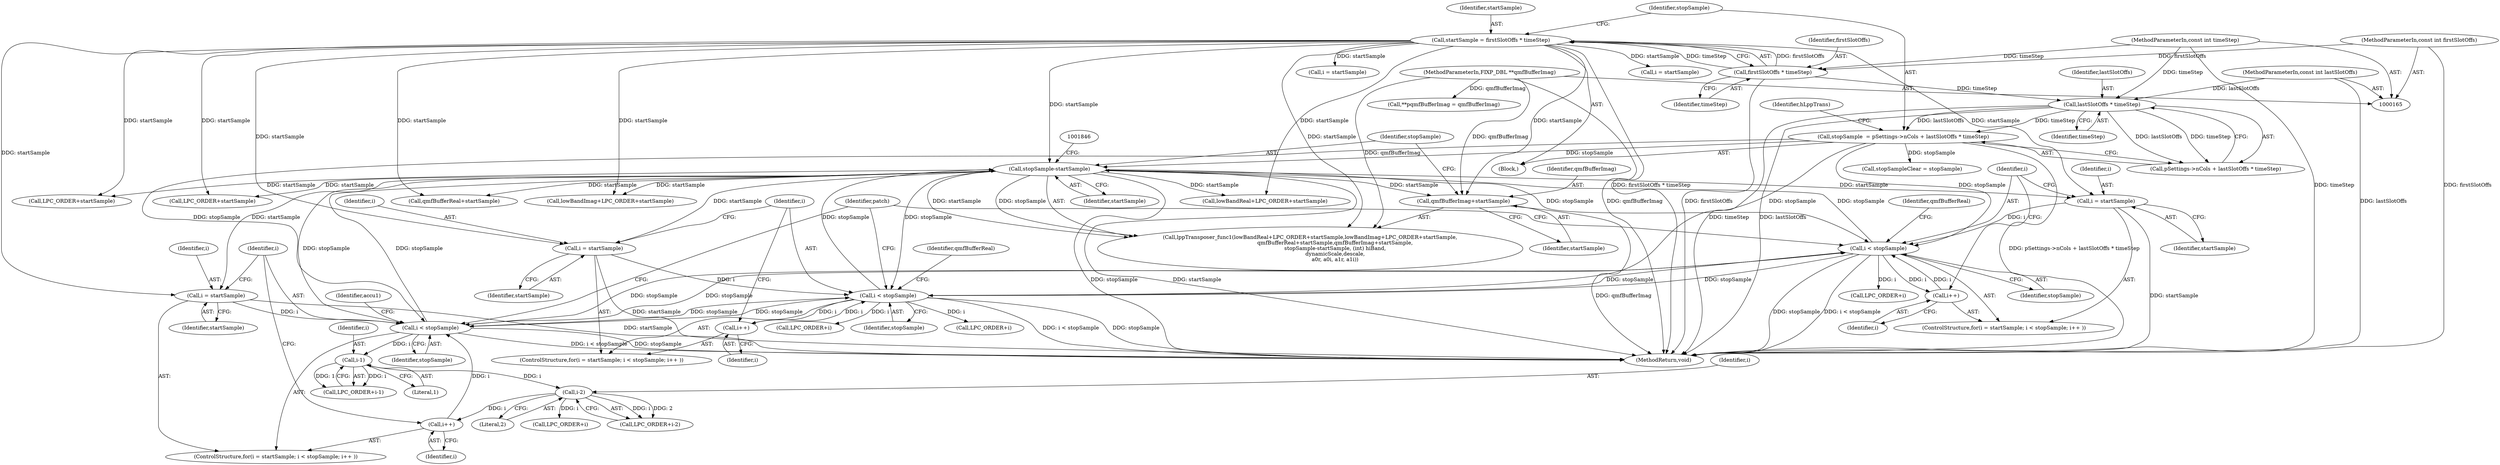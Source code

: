 digraph "0_Android_8e3be529372892e20ccf196809bc73276c822189@pointer" {
"1001839" [label="(Call,qmfBufferImag+startSample)"];
"1000170" [label="(MethodParameterIn,FIXP_DBL **qmfBufferImag)"];
"1001842" [label="(Call,stopSample-startSample)"];
"1001790" [label="(Call,i < stopSample)"];
"1001793" [label="(Call,i++)"];
"1001787" [label="(Call,i = startSample)"];
"1000245" [label="(Call,startSample = firstSlotOffs * timeStep)"];
"1000247" [label="(Call,firstSlotOffs * timeStep)"];
"1000173" [label="(MethodParameterIn,const int firstSlotOffs)"];
"1000172" [label="(MethodParameterIn,const int timeStep)"];
"1001742" [label="(Call,i < stopSample)"];
"1001745" [label="(Call,i++)"];
"1001739" [label="(Call,i = startSample)"];
"1001874" [label="(Call,i < stopSample)"];
"1001877" [label="(Call,i++)"];
"1001900" [label="(Call,i-2)"];
"1001891" [label="(Call,i-1)"];
"1001871" [label="(Call,i = startSample)"];
"1000250" [label="(Call,stopSample  = pSettings->nCols + lastSlotOffs * timeStep)"];
"1000256" [label="(Call,lastSlotOffs * timeStep)"];
"1000174" [label="(MethodParameterIn,const int lastSlotOffs)"];
"1001826" [label="(Call,lowBandReal+LPC_ORDER+startSample)"];
"1000442" [label="(Call,**pqmfBufferImag = qmfBufferImag)"];
"1001745" [label="(Call,i++)"];
"1001757" [label="(Call,LPC_ORDER+i)"];
"1000258" [label="(Identifier,timeStep)"];
"1001914" [label="(Call,LPC_ORDER+i)"];
"1001741" [label="(Identifier,startSample)"];
"1000260" [label="(Identifier,hLppTrans)"];
"1001839" [label="(Call,qmfBufferImag+startSample)"];
"1000170" [label="(MethodParameterIn,FIXP_DBL **qmfBufferImag)"];
"1001805" [label="(Call,LPC_ORDER+i)"];
"1000312" [label="(Call,i = startSample)"];
"1000248" [label="(Identifier,firstSlotOffs)"];
"1001742" [label="(Call,i < stopSample)"];
"1001873" [label="(Identifier,startSample)"];
"1001841" [label="(Identifier,startSample)"];
"1001836" [label="(Call,qmfBufferReal+startSample)"];
"1001831" [label="(Call,lowBandImag+LPC_ORDER+startSample)"];
"1001878" [label="(Identifier,i)"];
"1001893" [label="(Literal,1)"];
"1000252" [label="(Call,pSettings->nCols + lastSlotOffs * timeStep)"];
"1001751" [label="(Identifier,qmfBufferReal)"];
"1000174" [label="(MethodParameterIn,const int lastSlotOffs)"];
"1001743" [label="(Identifier,i)"];
"1001746" [label="(Identifier,i)"];
"1001901" [label="(Identifier,i)"];
"1000178" [label="(Block,)"];
"1001843" [label="(Identifier,stopSample)"];
"1001870" [label="(ControlStructure,for(i = startSample; i < stopSample; i++ ))"];
"1001892" [label="(Identifier,i)"];
"1001794" [label="(Identifier,i)"];
"1000246" [label="(Identifier,startSample)"];
"1001872" [label="(Identifier,i)"];
"1001842" [label="(Call,stopSample-startSample)"];
"1000251" [label="(Identifier,stopSample)"];
"1001738" [label="(ControlStructure,for(i = startSample; i < stopSample; i++ ))"];
"1000257" [label="(Identifier,lastSlotOffs)"];
"1000249" [label="(Identifier,timeStep)"];
"1001786" [label="(ControlStructure,for(i = startSample; i < stopSample; i++ ))"];
"1001740" [label="(Identifier,i)"];
"1001790" [label="(Call,i < stopSample)"];
"1001833" [label="(Call,LPC_ORDER+startSample)"];
"1001788" [label="(Identifier,i)"];
"1001791" [label="(Identifier,i)"];
"1001889" [label="(Call,LPC_ORDER+i-1)"];
"1001770" [label="(Call,LPC_ORDER+i)"];
"1001739" [label="(Call,i = startSample)"];
"1000172" [label="(MethodParameterIn,const int timeStep)"];
"1001840" [label="(Identifier,qmfBufferImag)"];
"1002027" [label="(MethodReturn,void)"];
"1001828" [label="(Call,LPC_ORDER+startSample)"];
"1001787" [label="(Call,i = startSample)"];
"1001877" [label="(Call,i++)"];
"1000256" [label="(Call,lastSlotOffs * timeStep)"];
"1000247" [label="(Call,firstSlotOffs * timeStep)"];
"1001891" [label="(Call,i-1)"];
"1001844" [label="(Identifier,startSample)"];
"1001898" [label="(Call,LPC_ORDER+i-2)"];
"1000173" [label="(MethodParameterIn,const int firstSlotOffs)"];
"1001875" [label="(Identifier,i)"];
"1000250" [label="(Call,stopSample  = pSettings->nCols + lastSlotOffs * timeStep)"];
"1001876" [label="(Identifier,stopSample)"];
"1001882" [label="(Identifier,accu1)"];
"1001744" [label="(Identifier,stopSample)"];
"1001799" [label="(Identifier,qmfBufferReal)"];
"1001900" [label="(Call,i-2)"];
"1001871" [label="(Call,i = startSample)"];
"1001793" [label="(Call,i++)"];
"1001825" [label="(Call,lppTransposer_func1(lowBandReal+LPC_ORDER+startSample,lowBandImag+LPC_ORDER+startSample,\n                              qmfBufferReal+startSample,qmfBufferImag+startSample,\n                              stopSample-startSample, (int) hiBand,\n                              dynamicScale,descale,\n                              a0r, a0i, a1r, a1i))"];
"1000265" [label="(Call,stopSampleClear = stopSample)"];
"1000245" [label="(Call,startSample = firstSlotOffs * timeStep)"];
"1001922" [label="(Identifier,patch)"];
"1001792" [label="(Identifier,stopSample)"];
"1001874" [label="(Call,i < stopSample)"];
"1000339" [label="(Call,i = startSample)"];
"1001902" [label="(Literal,2)"];
"1001789" [label="(Identifier,startSample)"];
"1001839" -> "1001825"  [label="AST: "];
"1001839" -> "1001841"  [label="CFG: "];
"1001840" -> "1001839"  [label="AST: "];
"1001841" -> "1001839"  [label="AST: "];
"1001843" -> "1001839"  [label="CFG: "];
"1001839" -> "1002027"  [label="DDG: qmfBufferImag"];
"1000170" -> "1001839"  [label="DDG: qmfBufferImag"];
"1001842" -> "1001839"  [label="DDG: startSample"];
"1000245" -> "1001839"  [label="DDG: startSample"];
"1000170" -> "1000165"  [label="AST: "];
"1000170" -> "1002027"  [label="DDG: qmfBufferImag"];
"1000170" -> "1000442"  [label="DDG: qmfBufferImag"];
"1000170" -> "1001825"  [label="DDG: qmfBufferImag"];
"1001842" -> "1001825"  [label="AST: "];
"1001842" -> "1001844"  [label="CFG: "];
"1001843" -> "1001842"  [label="AST: "];
"1001844" -> "1001842"  [label="AST: "];
"1001846" -> "1001842"  [label="CFG: "];
"1001842" -> "1002027"  [label="DDG: stopSample"];
"1001842" -> "1002027"  [label="DDG: startSample"];
"1001842" -> "1001739"  [label="DDG: startSample"];
"1001842" -> "1001742"  [label="DDG: stopSample"];
"1001842" -> "1001787"  [label="DDG: startSample"];
"1001842" -> "1001790"  [label="DDG: stopSample"];
"1001842" -> "1001825"  [label="DDG: startSample"];
"1001842" -> "1001825"  [label="DDG: stopSample"];
"1001842" -> "1001826"  [label="DDG: startSample"];
"1001842" -> "1001828"  [label="DDG: startSample"];
"1001842" -> "1001831"  [label="DDG: startSample"];
"1001842" -> "1001833"  [label="DDG: startSample"];
"1001842" -> "1001836"  [label="DDG: startSample"];
"1001790" -> "1001842"  [label="DDG: stopSample"];
"1001742" -> "1001842"  [label="DDG: stopSample"];
"1001874" -> "1001842"  [label="DDG: stopSample"];
"1000250" -> "1001842"  [label="DDG: stopSample"];
"1000245" -> "1001842"  [label="DDG: startSample"];
"1001842" -> "1001871"  [label="DDG: startSample"];
"1001842" -> "1001874"  [label="DDG: stopSample"];
"1001790" -> "1001786"  [label="AST: "];
"1001790" -> "1001792"  [label="CFG: "];
"1001791" -> "1001790"  [label="AST: "];
"1001792" -> "1001790"  [label="AST: "];
"1001799" -> "1001790"  [label="CFG: "];
"1001922" -> "1001790"  [label="CFG: "];
"1001790" -> "1002027"  [label="DDG: stopSample"];
"1001790" -> "1002027"  [label="DDG: i < stopSample"];
"1001790" -> "1001742"  [label="DDG: stopSample"];
"1001793" -> "1001790"  [label="DDG: i"];
"1001787" -> "1001790"  [label="DDG: i"];
"1001742" -> "1001790"  [label="DDG: stopSample"];
"1001874" -> "1001790"  [label="DDG: stopSample"];
"1000250" -> "1001790"  [label="DDG: stopSample"];
"1001790" -> "1001793"  [label="DDG: i"];
"1001790" -> "1001805"  [label="DDG: i"];
"1001790" -> "1001874"  [label="DDG: stopSample"];
"1001793" -> "1001786"  [label="AST: "];
"1001793" -> "1001794"  [label="CFG: "];
"1001794" -> "1001793"  [label="AST: "];
"1001791" -> "1001793"  [label="CFG: "];
"1001787" -> "1001786"  [label="AST: "];
"1001787" -> "1001789"  [label="CFG: "];
"1001788" -> "1001787"  [label="AST: "];
"1001789" -> "1001787"  [label="AST: "];
"1001791" -> "1001787"  [label="CFG: "];
"1001787" -> "1002027"  [label="DDG: startSample"];
"1000245" -> "1001787"  [label="DDG: startSample"];
"1000245" -> "1000178"  [label="AST: "];
"1000245" -> "1000247"  [label="CFG: "];
"1000246" -> "1000245"  [label="AST: "];
"1000247" -> "1000245"  [label="AST: "];
"1000251" -> "1000245"  [label="CFG: "];
"1000245" -> "1002027"  [label="DDG: firstSlotOffs * timeStep"];
"1000247" -> "1000245"  [label="DDG: firstSlotOffs"];
"1000247" -> "1000245"  [label="DDG: timeStep"];
"1000245" -> "1000312"  [label="DDG: startSample"];
"1000245" -> "1000339"  [label="DDG: startSample"];
"1000245" -> "1001739"  [label="DDG: startSample"];
"1000245" -> "1001825"  [label="DDG: startSample"];
"1000245" -> "1001826"  [label="DDG: startSample"];
"1000245" -> "1001828"  [label="DDG: startSample"];
"1000245" -> "1001831"  [label="DDG: startSample"];
"1000245" -> "1001833"  [label="DDG: startSample"];
"1000245" -> "1001836"  [label="DDG: startSample"];
"1000245" -> "1001871"  [label="DDG: startSample"];
"1000247" -> "1000249"  [label="CFG: "];
"1000248" -> "1000247"  [label="AST: "];
"1000249" -> "1000247"  [label="AST: "];
"1000247" -> "1002027"  [label="DDG: firstSlotOffs"];
"1000173" -> "1000247"  [label="DDG: firstSlotOffs"];
"1000172" -> "1000247"  [label="DDG: timeStep"];
"1000247" -> "1000256"  [label="DDG: timeStep"];
"1000173" -> "1000165"  [label="AST: "];
"1000173" -> "1002027"  [label="DDG: firstSlotOffs"];
"1000172" -> "1000165"  [label="AST: "];
"1000172" -> "1002027"  [label="DDG: timeStep"];
"1000172" -> "1000256"  [label="DDG: timeStep"];
"1001742" -> "1001738"  [label="AST: "];
"1001742" -> "1001744"  [label="CFG: "];
"1001743" -> "1001742"  [label="AST: "];
"1001744" -> "1001742"  [label="AST: "];
"1001751" -> "1001742"  [label="CFG: "];
"1001922" -> "1001742"  [label="CFG: "];
"1001742" -> "1002027"  [label="DDG: i < stopSample"];
"1001742" -> "1002027"  [label="DDG: stopSample"];
"1001745" -> "1001742"  [label="DDG: i"];
"1001739" -> "1001742"  [label="DDG: i"];
"1001874" -> "1001742"  [label="DDG: stopSample"];
"1000250" -> "1001742"  [label="DDG: stopSample"];
"1001742" -> "1001745"  [label="DDG: i"];
"1001742" -> "1001757"  [label="DDG: i"];
"1001742" -> "1001770"  [label="DDG: i"];
"1001742" -> "1001874"  [label="DDG: stopSample"];
"1001745" -> "1001738"  [label="AST: "];
"1001745" -> "1001746"  [label="CFG: "];
"1001746" -> "1001745"  [label="AST: "];
"1001743" -> "1001745"  [label="CFG: "];
"1001739" -> "1001738"  [label="AST: "];
"1001739" -> "1001741"  [label="CFG: "];
"1001740" -> "1001739"  [label="AST: "];
"1001741" -> "1001739"  [label="AST: "];
"1001743" -> "1001739"  [label="CFG: "];
"1001739" -> "1002027"  [label="DDG: startSample"];
"1001874" -> "1001870"  [label="AST: "];
"1001874" -> "1001876"  [label="CFG: "];
"1001875" -> "1001874"  [label="AST: "];
"1001876" -> "1001874"  [label="AST: "];
"1001882" -> "1001874"  [label="CFG: "];
"1001922" -> "1001874"  [label="CFG: "];
"1001874" -> "1002027"  [label="DDG: i < stopSample"];
"1001874" -> "1002027"  [label="DDG: stopSample"];
"1001877" -> "1001874"  [label="DDG: i"];
"1001871" -> "1001874"  [label="DDG: i"];
"1000250" -> "1001874"  [label="DDG: stopSample"];
"1001874" -> "1001891"  [label="DDG: i"];
"1001877" -> "1001870"  [label="AST: "];
"1001877" -> "1001878"  [label="CFG: "];
"1001878" -> "1001877"  [label="AST: "];
"1001875" -> "1001877"  [label="CFG: "];
"1001900" -> "1001877"  [label="DDG: i"];
"1001900" -> "1001898"  [label="AST: "];
"1001900" -> "1001902"  [label="CFG: "];
"1001901" -> "1001900"  [label="AST: "];
"1001902" -> "1001900"  [label="AST: "];
"1001898" -> "1001900"  [label="CFG: "];
"1001900" -> "1001898"  [label="DDG: i"];
"1001900" -> "1001898"  [label="DDG: 2"];
"1001891" -> "1001900"  [label="DDG: i"];
"1001900" -> "1001914"  [label="DDG: i"];
"1001891" -> "1001889"  [label="AST: "];
"1001891" -> "1001893"  [label="CFG: "];
"1001892" -> "1001891"  [label="AST: "];
"1001893" -> "1001891"  [label="AST: "];
"1001889" -> "1001891"  [label="CFG: "];
"1001891" -> "1001889"  [label="DDG: i"];
"1001891" -> "1001889"  [label="DDG: 1"];
"1001871" -> "1001870"  [label="AST: "];
"1001871" -> "1001873"  [label="CFG: "];
"1001872" -> "1001871"  [label="AST: "];
"1001873" -> "1001871"  [label="AST: "];
"1001875" -> "1001871"  [label="CFG: "];
"1001871" -> "1002027"  [label="DDG: startSample"];
"1000250" -> "1000178"  [label="AST: "];
"1000250" -> "1000252"  [label="CFG: "];
"1000251" -> "1000250"  [label="AST: "];
"1000252" -> "1000250"  [label="AST: "];
"1000260" -> "1000250"  [label="CFG: "];
"1000250" -> "1002027"  [label="DDG: pSettings->nCols + lastSlotOffs * timeStep"];
"1000256" -> "1000250"  [label="DDG: lastSlotOffs"];
"1000256" -> "1000250"  [label="DDG: timeStep"];
"1000250" -> "1000265"  [label="DDG: stopSample"];
"1000256" -> "1000252"  [label="AST: "];
"1000256" -> "1000258"  [label="CFG: "];
"1000257" -> "1000256"  [label="AST: "];
"1000258" -> "1000256"  [label="AST: "];
"1000252" -> "1000256"  [label="CFG: "];
"1000256" -> "1002027"  [label="DDG: timeStep"];
"1000256" -> "1002027"  [label="DDG: lastSlotOffs"];
"1000256" -> "1000252"  [label="DDG: lastSlotOffs"];
"1000256" -> "1000252"  [label="DDG: timeStep"];
"1000174" -> "1000256"  [label="DDG: lastSlotOffs"];
"1000174" -> "1000165"  [label="AST: "];
"1000174" -> "1002027"  [label="DDG: lastSlotOffs"];
}
